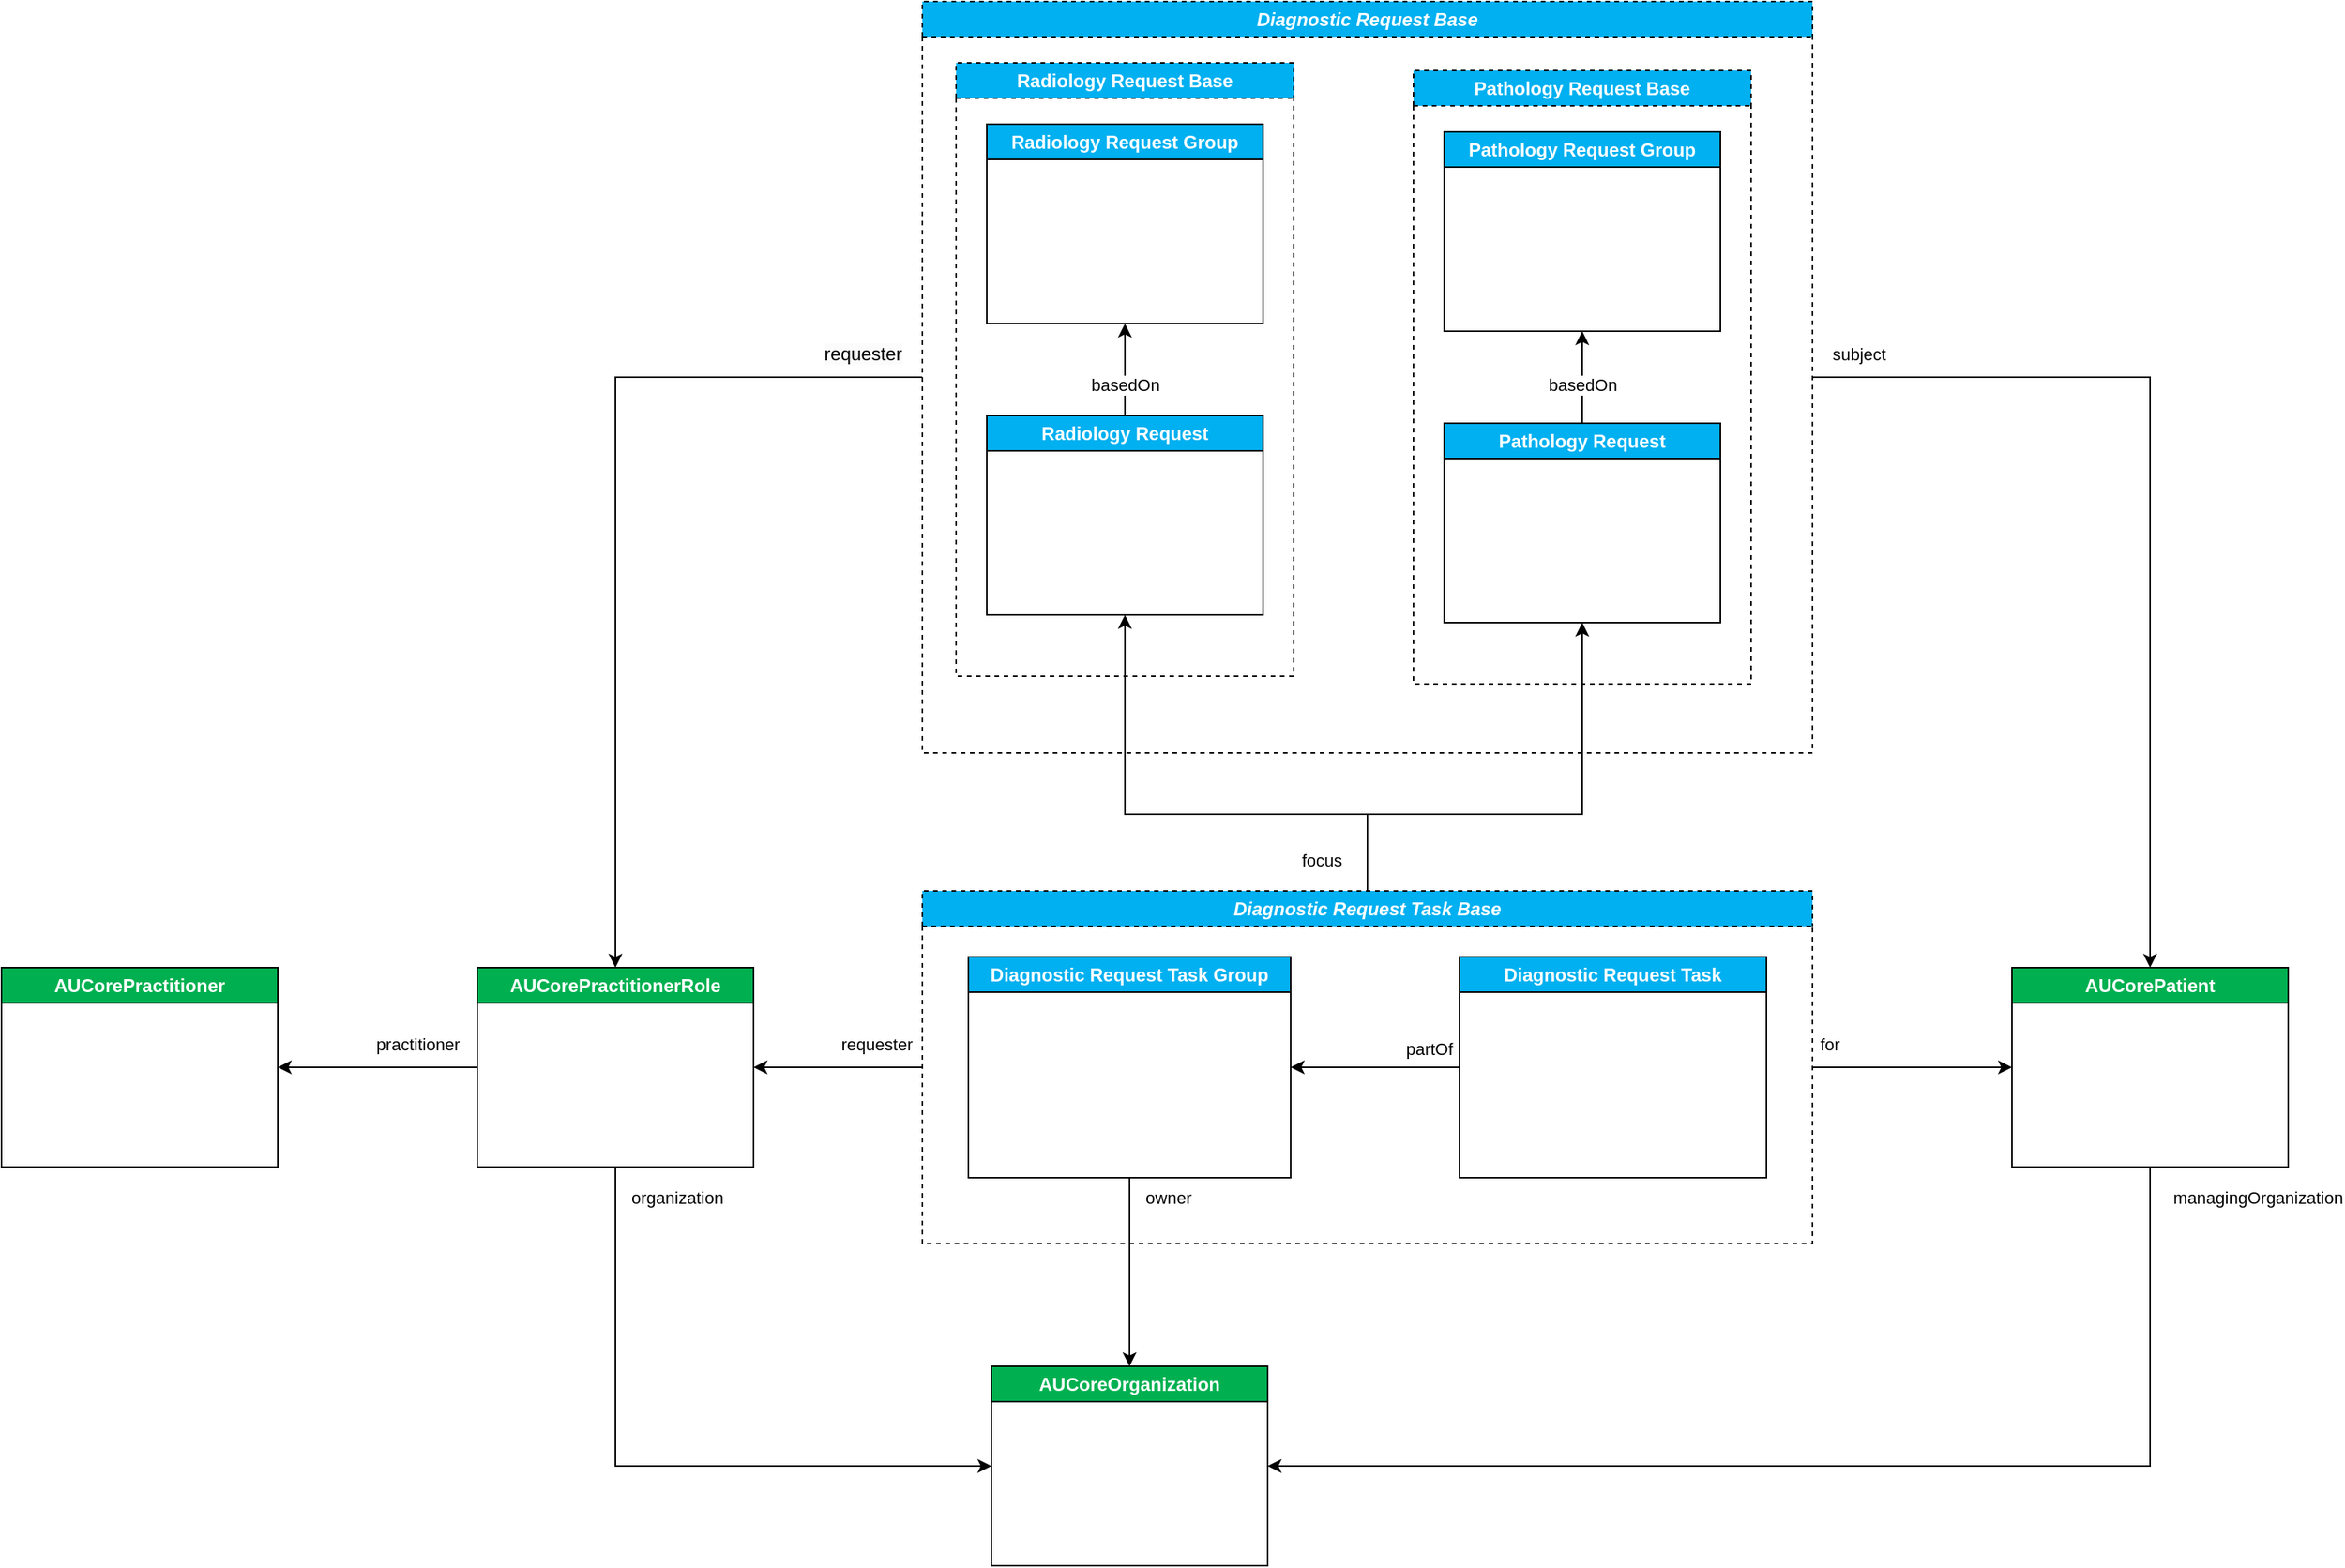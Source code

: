 <mxfile version="24.3.1" type="device" pages="3">
  <diagram name="eRequesting Profiles" id="DvJldyVORVOKJvXeS903">
    <mxGraphModel dx="3687" dy="918" grid="1" gridSize="10" guides="1" tooltips="1" connect="1" arrows="1" fold="1" page="1" pageScale="1" pageWidth="2000" pageHeight="2000" math="0" shadow="0">
      <root>
        <mxCell id="KGYB7wfZ3INph4h-0YVj-0" />
        <mxCell id="KGYB7wfZ3INph4h-0YVj-1" parent="KGYB7wfZ3INph4h-0YVj-0" />
        <mxCell id="KGYB7wfZ3INph4h-0YVj-29" value="&lt;i&gt;Diagnostic Request Base&lt;/i&gt;" style="swimlane;whiteSpace=wrap;html=1;startSize=23;fillColor=#00B0F0;fontColor=#FFFFFF;strokeColor=#000000;dashed=1;" parent="KGYB7wfZ3INph4h-0YVj-1" vertex="1">
          <mxGeometry x="-1290" y="80" width="580" height="490" as="geometry" />
        </mxCell>
        <mxCell id="qVv_T_EHp3DBTdUzcaFk-2" value="Pathology Request Base" style="swimlane;whiteSpace=wrap;html=1;fillColor=#00B0F0;fontColor=#FFFFFF;dashed=1;" vertex="1" parent="KGYB7wfZ3INph4h-0YVj-29">
          <mxGeometry x="320" y="45" width="220" height="400" as="geometry" />
        </mxCell>
        <mxCell id="qVv_T_EHp3DBTdUzcaFk-3" value="Pathology Request Group" style="swimlane;whiteSpace=wrap;html=1;fillColor=#00B0F0;fontColor=#FFFFFF;" vertex="1" parent="qVv_T_EHp3DBTdUzcaFk-2">
          <mxGeometry x="20" y="40" width="180" height="130" as="geometry" />
        </mxCell>
        <mxCell id="qVv_T_EHp3DBTdUzcaFk-4" style="edgeStyle=orthogonalEdgeStyle;rounded=0;orthogonalLoop=1;jettySize=auto;html=1;entryX=0.5;entryY=1;entryDx=0;entryDy=0;" edge="1" parent="qVv_T_EHp3DBTdUzcaFk-2" source="qVv_T_EHp3DBTdUzcaFk-6" target="qVv_T_EHp3DBTdUzcaFk-3">
          <mxGeometry relative="1" as="geometry">
            <mxPoint x="120" y="190" as="targetPoint" />
          </mxGeometry>
        </mxCell>
        <mxCell id="qVv_T_EHp3DBTdUzcaFk-5" value="basedOn" style="edgeLabel;html=1;align=center;verticalAlign=middle;resizable=0;points=[];" vertex="1" connectable="0" parent="qVv_T_EHp3DBTdUzcaFk-4">
          <mxGeometry x="-0.056" y="-1" relative="1" as="geometry">
            <mxPoint x="-1" y="3" as="offset" />
          </mxGeometry>
        </mxCell>
        <mxCell id="qVv_T_EHp3DBTdUzcaFk-6" value="Pathology Request" style="swimlane;whiteSpace=wrap;html=1;fillColor=#00B0F0;fontColor=#FFFFFF;" vertex="1" parent="qVv_T_EHp3DBTdUzcaFk-2">
          <mxGeometry x="20" y="230" width="180" height="130" as="geometry" />
        </mxCell>
        <mxCell id="RPWI5WZRQGT02tY__vC8-0" value="Radiology Request Base" style="swimlane;whiteSpace=wrap;html=1;fillColor=#00B0F0;fontColor=#FFFFFF;dashed=1;" parent="KGYB7wfZ3INph4h-0YVj-29" vertex="1">
          <mxGeometry x="22" y="40" width="220" height="400" as="geometry" />
        </mxCell>
        <mxCell id="RPWI5WZRQGT02tY__vC8-2" value="Radiology Request Group" style="swimlane;whiteSpace=wrap;html=1;fillColor=#00B0F0;fontColor=#FFFFFF;" parent="RPWI5WZRQGT02tY__vC8-0" vertex="1">
          <mxGeometry x="20" y="40" width="180" height="130" as="geometry" />
        </mxCell>
        <mxCell id="A6zePukfbngx91oNqO2z-0" style="edgeStyle=orthogonalEdgeStyle;rounded=0;orthogonalLoop=1;jettySize=auto;html=1;entryX=0.5;entryY=1;entryDx=0;entryDy=0;" edge="1" parent="RPWI5WZRQGT02tY__vC8-0" source="KGYB7wfZ3INph4h-0YVj-31" target="RPWI5WZRQGT02tY__vC8-2">
          <mxGeometry relative="1" as="geometry">
            <mxPoint x="120" y="190" as="targetPoint" />
          </mxGeometry>
        </mxCell>
        <mxCell id="A6zePukfbngx91oNqO2z-1" value="basedOn" style="edgeLabel;html=1;align=center;verticalAlign=middle;resizable=0;points=[];" vertex="1" connectable="0" parent="A6zePukfbngx91oNqO2z-0">
          <mxGeometry x="-0.056" y="-1" relative="1" as="geometry">
            <mxPoint x="-1" y="8" as="offset" />
          </mxGeometry>
        </mxCell>
        <mxCell id="KGYB7wfZ3INph4h-0YVj-31" value="Radiology Request" style="swimlane;whiteSpace=wrap;html=1;fillColor=#00B0F0;fontColor=#FFFFFF;" parent="RPWI5WZRQGT02tY__vC8-0" vertex="1">
          <mxGeometry x="20" y="230" width="180" height="130" as="geometry" />
        </mxCell>
        <mxCell id="c1VglMIIYiGPRvKQAR0Y-1" style="edgeStyle=orthogonalEdgeStyle;rounded=0;orthogonalLoop=1;jettySize=auto;html=1;exitX=0.5;exitY=0;exitDx=0;exitDy=0;entryX=0.5;entryY=1;entryDx=0;entryDy=0;" edge="1" parent="KGYB7wfZ3INph4h-0YVj-29" source="KGYB7wfZ3INph4h-0YVj-18" target="KGYB7wfZ3INph4h-0YVj-31">
          <mxGeometry relative="1" as="geometry">
            <mxPoint x="160" y="400" as="targetPoint" />
            <Array as="points">
              <mxPoint x="290" y="530" />
              <mxPoint x="132" y="530" />
            </Array>
          </mxGeometry>
        </mxCell>
        <mxCell id="c1VglMIIYiGPRvKQAR0Y-2" value="focus" style="edgeLabel;html=1;align=center;verticalAlign=middle;resizable=0;points=[];" vertex="1" connectable="0" parent="c1VglMIIYiGPRvKQAR0Y-1">
          <mxGeometry x="0.23" relative="1" as="geometry">
            <mxPoint x="128" y="30" as="offset" />
          </mxGeometry>
        </mxCell>
        <mxCell id="T8GBvvgqRPFFrIeD-vdH-2" style="edgeStyle=orthogonalEdgeStyle;rounded=0;orthogonalLoop=1;jettySize=auto;html=1;entryX=1;entryY=0.5;entryDx=0;entryDy=0;exitX=0.5;exitY=1;exitDx=0;exitDy=0;" edge="1" parent="KGYB7wfZ3INph4h-0YVj-1" source="KGYB7wfZ3INph4h-0YVj-3" target="KGYB7wfZ3INph4h-0YVj-25">
          <mxGeometry relative="1" as="geometry">
            <Array as="points">
              <mxPoint x="-490" y="1035" />
            </Array>
          </mxGeometry>
        </mxCell>
        <mxCell id="QFADXYKe5BhLdS4XZFe6-5" value="managingOrganization" style="edgeLabel;html=1;align=center;verticalAlign=middle;resizable=0;points=[];" vertex="1" connectable="0" parent="T8GBvvgqRPFFrIeD-vdH-2">
          <mxGeometry x="-0.557" y="1" relative="1" as="geometry">
            <mxPoint x="69" y="-151" as="offset" />
          </mxGeometry>
        </mxCell>
        <mxCell id="KGYB7wfZ3INph4h-0YVj-3" value="AUCorePatient" style="swimlane;whiteSpace=wrap;html=1;fillColor=#00b050;fontColor=#FFFFFF;" parent="KGYB7wfZ3INph4h-0YVj-1" vertex="1">
          <mxGeometry x="-580" y="710" width="180" height="130" as="geometry" />
        </mxCell>
        <mxCell id="T8GBvvgqRPFFrIeD-vdH-1" style="edgeStyle=orthogonalEdgeStyle;rounded=0;orthogonalLoop=1;jettySize=auto;html=1;entryX=0;entryY=0.5;entryDx=0;entryDy=0;exitX=0.5;exitY=1;exitDx=0;exitDy=0;" edge="1" parent="KGYB7wfZ3INph4h-0YVj-1" source="KGYB7wfZ3INph4h-0YVj-6" target="KGYB7wfZ3INph4h-0YVj-25">
          <mxGeometry relative="1" as="geometry">
            <Array as="points">
              <mxPoint x="-1490" y="1035" />
            </Array>
          </mxGeometry>
        </mxCell>
        <mxCell id="QFADXYKe5BhLdS4XZFe6-4" value="organization" style="edgeLabel;html=1;align=center;verticalAlign=middle;resizable=0;points=[];" vertex="1" connectable="0" parent="T8GBvvgqRPFFrIeD-vdH-1">
          <mxGeometry x="-0.216" y="-2" relative="1" as="geometry">
            <mxPoint x="42" y="-153" as="offset" />
          </mxGeometry>
        </mxCell>
        <mxCell id="KGYB7wfZ3INph4h-0YVj-6" value="AUCorePractitionerRole" style="swimlane;whiteSpace=wrap;html=1;fillColor=#00b050;fontColor=#FFFFFF;" parent="KGYB7wfZ3INph4h-0YVj-1" vertex="1">
          <mxGeometry x="-1580" y="710" width="180" height="130" as="geometry" />
        </mxCell>
        <mxCell id="KGYB7wfZ3INph4h-0YVj-9" value="AUCorePractitioner" style="swimlane;whiteSpace=wrap;html=1;fillColor=#00b050;fontColor=#FFFFFF;" parent="KGYB7wfZ3INph4h-0YVj-1" vertex="1">
          <mxGeometry x="-1890" y="710" width="180" height="130" as="geometry" />
        </mxCell>
        <mxCell id="KGYB7wfZ3INph4h-0YVj-10" style="rounded=0;orthogonalLoop=1;jettySize=auto;html=1;edgeStyle=elbowEdgeStyle;entryX=1;entryY=0.5;entryDx=0;entryDy=0;exitX=0;exitY=0.5;exitDx=0;exitDy=0;elbow=horizontal;jumpStyle=arc;" parent="KGYB7wfZ3INph4h-0YVj-1" source="KGYB7wfZ3INph4h-0YVj-6" target="KGYB7wfZ3INph4h-0YVj-9" edge="1">
          <mxGeometry relative="1" as="geometry">
            <mxPoint x="-1272.5" y="1081" as="sourcePoint" />
            <mxPoint x="-1382.5" y="1161" as="targetPoint" />
          </mxGeometry>
        </mxCell>
        <mxCell id="QFADXYKe5BhLdS4XZFe6-2" value="practitioner" style="edgeLabel;html=1;align=center;verticalAlign=middle;resizable=0;points=[];" vertex="1" connectable="0" parent="KGYB7wfZ3INph4h-0YVj-10">
          <mxGeometry x="-0.287" y="-3" relative="1" as="geometry">
            <mxPoint x="7" y="-12" as="offset" />
          </mxGeometry>
        </mxCell>
        <mxCell id="KGYB7wfZ3INph4h-0YVj-13" style="rounded=0;orthogonalLoop=1;jettySize=auto;html=1;edgeStyle=elbowEdgeStyle;entryX=0.5;entryY=0;entryDx=0;entryDy=0;elbow=vertical;exitX=1;exitY=0.5;exitDx=0;exitDy=0;jumpStyle=arc;" parent="KGYB7wfZ3INph4h-0YVj-1" source="KGYB7wfZ3INph4h-0YVj-29" target="KGYB7wfZ3INph4h-0YVj-3" edge="1">
          <mxGeometry relative="1" as="geometry">
            <mxPoint x="-1193" y="681.98" as="sourcePoint" />
            <mxPoint x="-1288" y="777.5" as="targetPoint" />
            <Array as="points">
              <mxPoint x="-630" y="325" />
            </Array>
          </mxGeometry>
        </mxCell>
        <mxCell id="QFADXYKe5BhLdS4XZFe6-0" value="subject" style="edgeLabel;html=1;align=center;verticalAlign=middle;resizable=0;points=[];" vertex="1" connectable="0" parent="KGYB7wfZ3INph4h-0YVj-13">
          <mxGeometry x="-0.572" y="-2" relative="1" as="geometry">
            <mxPoint x="-100" y="-17" as="offset" />
          </mxGeometry>
        </mxCell>
        <mxCell id="KGYB7wfZ3INph4h-0YVj-15" style="rounded=0;orthogonalLoop=1;jettySize=auto;html=1;edgeStyle=elbowEdgeStyle;elbow=vertical;entryX=0.5;entryY=0;entryDx=0;entryDy=0;exitX=0;exitY=0.5;exitDx=0;exitDy=0;jumpStyle=arc;" parent="KGYB7wfZ3INph4h-0YVj-1" source="KGYB7wfZ3INph4h-0YVj-29" target="KGYB7wfZ3INph4h-0YVj-6" edge="1">
          <mxGeometry relative="1" as="geometry">
            <mxPoint x="-942.75" y="685.94" as="sourcePoint" />
            <mxPoint x="-1248" y="940" as="targetPoint" />
            <Array as="points">
              <mxPoint x="-1340" y="325" />
            </Array>
          </mxGeometry>
        </mxCell>
        <mxCell id="QFADXYKe5BhLdS4XZFe6-1" value="&lt;span style=&quot;font-size: 12px; text-wrap: wrap; background-color: rgb(251, 251, 251);&quot;&gt;requester&lt;/span&gt;" style="edgeLabel;html=1;align=center;verticalAlign=middle;resizable=0;points=[];" vertex="1" connectable="0" parent="KGYB7wfZ3INph4h-0YVj-15">
          <mxGeometry x="-0.806" y="2" relative="1" as="geometry">
            <mxPoint x="17" y="-17" as="offset" />
          </mxGeometry>
        </mxCell>
        <mxCell id="KGYB7wfZ3INph4h-0YVj-18" value="&lt;i&gt;Diagnostic Request Task Base&lt;/i&gt;" style="swimlane;whiteSpace=wrap;html=1;startSize=23;fillColor=#00B0F0;fontColor=#FFFFFF;dashed=1;" parent="KGYB7wfZ3INph4h-0YVj-1" vertex="1">
          <mxGeometry x="-1290" y="660" width="580" height="230" as="geometry" />
        </mxCell>
        <mxCell id="JMkntw9KuWL5h1Dx2UZl-3" value="Diagnostic Request&amp;nbsp;Task Group" style="swimlane;whiteSpace=wrap;html=1;startSize=23;fillColor=#00B0F0;fontColor=#FFFFFF;" vertex="1" parent="KGYB7wfZ3INph4h-0YVj-18">
          <mxGeometry x="30" y="43" width="210" height="144" as="geometry" />
        </mxCell>
        <mxCell id="JMkntw9KuWL5h1Dx2UZl-5" style="edgeStyle=orthogonalEdgeStyle;rounded=0;orthogonalLoop=1;jettySize=auto;html=1;entryX=1;entryY=0.5;entryDx=0;entryDy=0;" edge="1" parent="KGYB7wfZ3INph4h-0YVj-18" source="JMkntw9KuWL5h1Dx2UZl-4" target="JMkntw9KuWL5h1Dx2UZl-3">
          <mxGeometry relative="1" as="geometry" />
        </mxCell>
        <mxCell id="JMkntw9KuWL5h1Dx2UZl-6" value="partOf" style="edgeLabel;html=1;align=center;verticalAlign=middle;resizable=0;points=[];" vertex="1" connectable="0" parent="JMkntw9KuWL5h1Dx2UZl-5">
          <mxGeometry x="0.125" relative="1" as="geometry">
            <mxPoint x="42" y="-12" as="offset" />
          </mxGeometry>
        </mxCell>
        <mxCell id="JMkntw9KuWL5h1Dx2UZl-4" value="Diagnostic Request Task" style="swimlane;whiteSpace=wrap;html=1;startSize=23;fillColor=#00B0F0;fontColor=#FFFFFF;" vertex="1" parent="KGYB7wfZ3INph4h-0YVj-18">
          <mxGeometry x="350" y="43" width="200" height="144" as="geometry" />
        </mxCell>
        <mxCell id="KGYB7wfZ3INph4h-0YVj-19" style="rounded=0;orthogonalLoop=1;jettySize=auto;html=1;edgeStyle=elbowEdgeStyle;elbow=vertical;jumpStyle=arc;entryX=0.5;entryY=1;entryDx=0;entryDy=0;" parent="KGYB7wfZ3INph4h-0YVj-1" source="KGYB7wfZ3INph4h-0YVj-18" target="qVv_T_EHp3DBTdUzcaFk-6" edge="1">
          <mxGeometry relative="1" as="geometry">
            <mxPoint x="-918" y="580" as="sourcePoint" />
            <mxPoint x="-920" y="520" as="targetPoint" />
            <Array as="points">
              <mxPoint x="-1000" y="610" />
            </Array>
          </mxGeometry>
        </mxCell>
        <mxCell id="KGYB7wfZ3INph4h-0YVj-21" style="rounded=0;orthogonalLoop=1;jettySize=auto;html=1;edgeStyle=elbowEdgeStyle;flowAnimation=0;jumpStyle=arc;exitX=1;exitY=0.5;exitDx=0;exitDy=0;entryX=0;entryY=0.5;entryDx=0;entryDy=0;" parent="KGYB7wfZ3INph4h-0YVj-1" source="KGYB7wfZ3INph4h-0YVj-18" target="KGYB7wfZ3INph4h-0YVj-3" edge="1">
          <mxGeometry relative="1" as="geometry">
            <mxPoint x="-760" y="801" as="sourcePoint" />
            <mxPoint x="-580" y="801" as="targetPoint" />
          </mxGeometry>
        </mxCell>
        <mxCell id="JMkntw9KuWL5h1Dx2UZl-2" value="for" style="edgeLabel;html=1;align=center;verticalAlign=middle;resizable=0;points=[];" vertex="1" connectable="0" parent="KGYB7wfZ3INph4h-0YVj-21">
          <mxGeometry x="-0.473" y="2" relative="1" as="geometry">
            <mxPoint x="-24" y="-13" as="offset" />
          </mxGeometry>
        </mxCell>
        <mxCell id="KGYB7wfZ3INph4h-0YVj-23" style="rounded=0;orthogonalLoop=1;jettySize=auto;html=1;edgeStyle=elbowEdgeStyle;exitX=0;exitY=0.5;exitDx=0;exitDy=0;entryX=1;entryY=0.5;entryDx=0;entryDy=0;jumpStyle=arc;" parent="KGYB7wfZ3INph4h-0YVj-1" source="KGYB7wfZ3INph4h-0YVj-18" target="KGYB7wfZ3INph4h-0YVj-6" edge="1">
          <mxGeometry relative="1" as="geometry">
            <mxPoint x="-788" y="1045" as="sourcePoint" />
            <mxPoint x="-1118" y="990" as="targetPoint" />
            <Array as="points">
              <mxPoint x="-1300" y="750" />
            </Array>
          </mxGeometry>
        </mxCell>
        <mxCell id="uDX-jRWYB0xYNKijL0ei-0" value="requester" style="edgeLabel;html=1;align=center;verticalAlign=middle;resizable=0;points=[];" vertex="1" connectable="0" parent="KGYB7wfZ3INph4h-0YVj-23">
          <mxGeometry x="-0.221" y="2" relative="1" as="geometry">
            <mxPoint x="13" y="-17" as="offset" />
          </mxGeometry>
        </mxCell>
        <mxCell id="KGYB7wfZ3INph4h-0YVj-25" value="AUCoreOrganization" style="swimlane;whiteSpace=wrap;html=1;fillColor=#00b050;fontColor=#FFFFFF;" parent="KGYB7wfZ3INph4h-0YVj-1" vertex="1">
          <mxGeometry x="-1245" y="970" width="180" height="130" as="geometry" />
        </mxCell>
        <mxCell id="KGYB7wfZ3INph4h-0YVj-26" style="rounded=0;orthogonalLoop=1;jettySize=auto;html=1;edgeStyle=elbowEdgeStyle;entryX=0.5;entryY=0;entryDx=0;entryDy=0;elbow=vertical;jumpStyle=arc;exitX=0.5;exitY=1;exitDx=0;exitDy=0;" parent="KGYB7wfZ3INph4h-0YVj-1" source="JMkntw9KuWL5h1Dx2UZl-3" target="KGYB7wfZ3INph4h-0YVj-25" edge="1">
          <mxGeometry relative="1" as="geometry">
            <mxPoint x="-1000" y="980" as="sourcePoint" />
            <mxPoint x="-907" y="1011" as="targetPoint" />
          </mxGeometry>
        </mxCell>
        <mxCell id="QFADXYKe5BhLdS4XZFe6-3" value="owner" style="edgeLabel;html=1;align=center;verticalAlign=middle;resizable=0;points=[];" vertex="1" connectable="0" parent="KGYB7wfZ3INph4h-0YVj-26">
          <mxGeometry x="-0.239" y="1" relative="1" as="geometry">
            <mxPoint x="24" y="-34" as="offset" />
          </mxGeometry>
        </mxCell>
      </root>
    </mxGraphModel>
  </diagram>
  <diagram name="ServiceRequest Profiles Hierarchy" id="gE4kiXeh7UuOyHTcPQmp">
    <mxGraphModel dx="1366" dy="743" grid="1" gridSize="10" guides="1" tooltips="1" connect="1" arrows="1" fold="1" page="1" pageScale="1" pageWidth="2000" pageHeight="2000" math="0" shadow="0">
      <root>
        <mxCell id="0" />
        <mxCell id="1" parent="0" />
        <mxCell id="Kxw0VURS0ObRSLniy_qb-10" style="edgeStyle=orthogonalEdgeStyle;rounded=0;orthogonalLoop=1;jettySize=auto;html=1;entryX=0.5;entryY=0;entryDx=0;entryDy=0;" parent="1" source="Kxw0VURS0ObRSLniy_qb-1" target="Kxw0VURS0ObRSLniy_qb-3" edge="1">
          <mxGeometry relative="1" as="geometry">
            <Array as="points">
              <mxPoint x="580" y="220" />
              <mxPoint x="357" y="220" />
            </Array>
          </mxGeometry>
        </mxCell>
        <mxCell id="Kxw0VURS0ObRSLniy_qb-11" style="edgeStyle=orthogonalEdgeStyle;rounded=0;orthogonalLoop=1;jettySize=auto;html=1;" parent="1" source="Kxw0VURS0ObRSLniy_qb-1" target="Kxw0VURS0ObRSLniy_qb-4" edge="1">
          <mxGeometry relative="1" as="geometry">
            <Array as="points">
              <mxPoint x="580" y="220" />
              <mxPoint x="810" y="220" />
            </Array>
          </mxGeometry>
        </mxCell>
        <mxCell id="Kxw0VURS0ObRSLniy_qb-1" value="&lt;i&gt;Diagnostic Request Base&lt;/i&gt;" style="swimlane;whiteSpace=wrap;html=1;dashed=1;startSize=23;fillColor=#00B0F0;fontColor=#FFFFFF;" parent="1" vertex="1">
          <mxGeometry x="490" y="50" width="180" height="130" as="geometry" />
        </mxCell>
        <mxCell id="Kxw0VURS0ObRSLniy_qb-12" style="edgeStyle=orthogonalEdgeStyle;rounded=0;orthogonalLoop=1;jettySize=auto;html=1;entryX=0.5;entryY=0;entryDx=0;entryDy=0;" parent="1" source="Kxw0VURS0ObRSLniy_qb-3" target="Kxw0VURS0ObRSLniy_qb-5" edge="1">
          <mxGeometry relative="1" as="geometry" />
        </mxCell>
        <mxCell id="Kxw0VURS0ObRSLniy_qb-13" style="edgeStyle=orthogonalEdgeStyle;rounded=0;orthogonalLoop=1;jettySize=auto;html=1;entryX=0.5;entryY=0;entryDx=0;entryDy=0;" parent="1" source="Kxw0VURS0ObRSLniy_qb-3" target="Kxw0VURS0ObRSLniy_qb-6" edge="1">
          <mxGeometry relative="1" as="geometry" />
        </mxCell>
        <mxCell id="Kxw0VURS0ObRSLniy_qb-3" value="&lt;i&gt;Pathology Request Base&lt;/i&gt;" style="swimlane;whiteSpace=wrap;html=1;dashed=1;startSize=23;fillColor=#00B0F0;fontColor=#FFFFFF;" parent="1" vertex="1">
          <mxGeometry x="267" y="250" width="180" height="130" as="geometry" />
        </mxCell>
        <mxCell id="Kxw0VURS0ObRSLniy_qb-14" style="edgeStyle=orthogonalEdgeStyle;rounded=0;orthogonalLoop=1;jettySize=auto;html=1;entryX=0.5;entryY=0;entryDx=0;entryDy=0;" parent="1" source="Kxw0VURS0ObRSLniy_qb-4" target="Kxw0VURS0ObRSLniy_qb-7" edge="1">
          <mxGeometry relative="1" as="geometry" />
        </mxCell>
        <mxCell id="Kxw0VURS0ObRSLniy_qb-15" style="edgeStyle=orthogonalEdgeStyle;rounded=0;orthogonalLoop=1;jettySize=auto;html=1;entryX=0.5;entryY=0;entryDx=0;entryDy=0;" parent="1" source="Kxw0VURS0ObRSLniy_qb-4" target="Kxw0VURS0ObRSLniy_qb-8" edge="1">
          <mxGeometry relative="1" as="geometry" />
        </mxCell>
        <mxCell id="Kxw0VURS0ObRSLniy_qb-4" value="&lt;i&gt;Radiology Request Base&lt;/i&gt;" style="swimlane;whiteSpace=wrap;html=1;dashed=1;startSize=23;fillColor=#00B0F0;fontColor=#FFFFFF;" parent="1" vertex="1">
          <mxGeometry x="720" y="250" width="180" height="130" as="geometry" />
        </mxCell>
        <mxCell id="Kxw0VURS0ObRSLniy_qb-5" value="Pathology Request Group" style="swimlane;whiteSpace=wrap;html=1;fillColor=#00B0F0;fontColor=#FFFFFF;" parent="1" vertex="1">
          <mxGeometry x="150" y="450" width="180" height="130" as="geometry" />
        </mxCell>
        <mxCell id="Kxw0VURS0ObRSLniy_qb-6" value="Pathology Request" style="swimlane;whiteSpace=wrap;html=1;fillColor=#00B0F0;fontColor=#FFFFFF;" parent="1" vertex="1">
          <mxGeometry x="380" y="450" width="180" height="130" as="geometry" />
        </mxCell>
        <mxCell id="Kxw0VURS0ObRSLniy_qb-7" value="Radiology Request Group" style="swimlane;whiteSpace=wrap;html=1;fillColor=#00B0F0;fontColor=#FFFFFF;" parent="1" vertex="1">
          <mxGeometry x="600" y="450" width="180" height="130" as="geometry" />
        </mxCell>
        <mxCell id="Kxw0VURS0ObRSLniy_qb-8" value="Radiology Request" style="swimlane;whiteSpace=wrap;html=1;fillColor=#00B0F0;fontColor=#FFFFFF;" parent="1" vertex="1">
          <mxGeometry x="840" y="450" width="180" height="130" as="geometry" />
        </mxCell>
      </root>
    </mxGraphModel>
  </diagram>
  <diagram id="hxD3SwmjAb2SwtoynAzI" name="Task Profiles Hierarchy">
    <mxGraphModel dx="1147" dy="1793" grid="1" gridSize="10" guides="1" tooltips="1" connect="1" arrows="1" fold="1" page="1" pageScale="1" pageWidth="827" pageHeight="1169" math="0" shadow="0">
      <root>
        <mxCell id="0" />
        <mxCell id="1" parent="0" />
        <mxCell id="SRh8L3I4d_MqGshu0Jbj-7" style="edgeStyle=orthogonalEdgeStyle;rounded=0;orthogonalLoop=1;jettySize=auto;html=1;entryX=0.5;entryY=0;entryDx=0;entryDy=0;" parent="1" source="SRh8L3I4d_MqGshu0Jbj-9" target="SRh8L3I4d_MqGshu0Jbj-12" edge="1">
          <mxGeometry relative="1" as="geometry" />
        </mxCell>
        <mxCell id="SRh8L3I4d_MqGshu0Jbj-8" style="edgeStyle=orthogonalEdgeStyle;rounded=0;orthogonalLoop=1;jettySize=auto;html=1;entryX=0.5;entryY=0;entryDx=0;entryDy=0;" parent="1" source="SRh8L3I4d_MqGshu0Jbj-9" target="SRh8L3I4d_MqGshu0Jbj-13" edge="1">
          <mxGeometry relative="1" as="geometry">
            <Array as="points">
              <mxPoint x="395" y="-950" />
              <mxPoint x="630" y="-950" />
            </Array>
          </mxGeometry>
        </mxCell>
        <mxCell id="SRh8L3I4d_MqGshu0Jbj-14" style="edgeStyle=orthogonalEdgeStyle;rounded=0;orthogonalLoop=1;jettySize=auto;html=1;entryX=0.5;entryY=0;entryDx=0;entryDy=0;" parent="1" source="SRh8L3I4d_MqGshu0Jbj-9" target="SRh8L3I4d_MqGshu0Jbj-11" edge="1">
          <mxGeometry relative="1" as="geometry">
            <Array as="points">
              <mxPoint x="395" y="-950" />
              <mxPoint x="155" y="-950" />
            </Array>
          </mxGeometry>
        </mxCell>
        <mxCell id="SRh8L3I4d_MqGshu0Jbj-9" value="&lt;i&gt;Diagnostic Request Task Base&lt;/i&gt;" style="swimlane;whiteSpace=wrap;html=1;dashed=1;startSize=23;fillColor=#00B0F0;fontColor=#FFFFFF;" parent="1" vertex="1">
          <mxGeometry x="290" y="-1140" width="210" height="144" as="geometry">
            <mxRectangle x="620" y="-914" width="200" height="30" as="alternateBounds" />
          </mxGeometry>
        </mxCell>
        <mxCell id="SRh8L3I4d_MqGshu0Jbj-11" value="Communication Request Task" style="swimlane;whiteSpace=wrap;html=1;fillColor=#00B0F0;fontColor=#FFFFFF;" parent="1" vertex="1">
          <mxGeometry x="50" y="-904" width="210" height="144" as="geometry" />
        </mxCell>
        <mxCell id="SRh8L3I4d_MqGshu0Jbj-12" value="Diagnostic Request&amp;nbsp;Task Group" style="swimlane;whiteSpace=wrap;html=1;startSize=23;fillColor=#00B0F0;fontColor=#FFFFFF;" parent="1" vertex="1">
          <mxGeometry x="290" y="-904" width="210" height="144" as="geometry" />
        </mxCell>
        <mxCell id="SRh8L3I4d_MqGshu0Jbj-13" value="Diagnostic Request Task" style="swimlane;whiteSpace=wrap;html=1;startSize=23;fillColor=#00B0F0;fontColor=#FFFFFF;" parent="1" vertex="1">
          <mxGeometry x="530" y="-904" width="200" height="144" as="geometry" />
        </mxCell>
      </root>
    </mxGraphModel>
  </diagram>
</mxfile>
